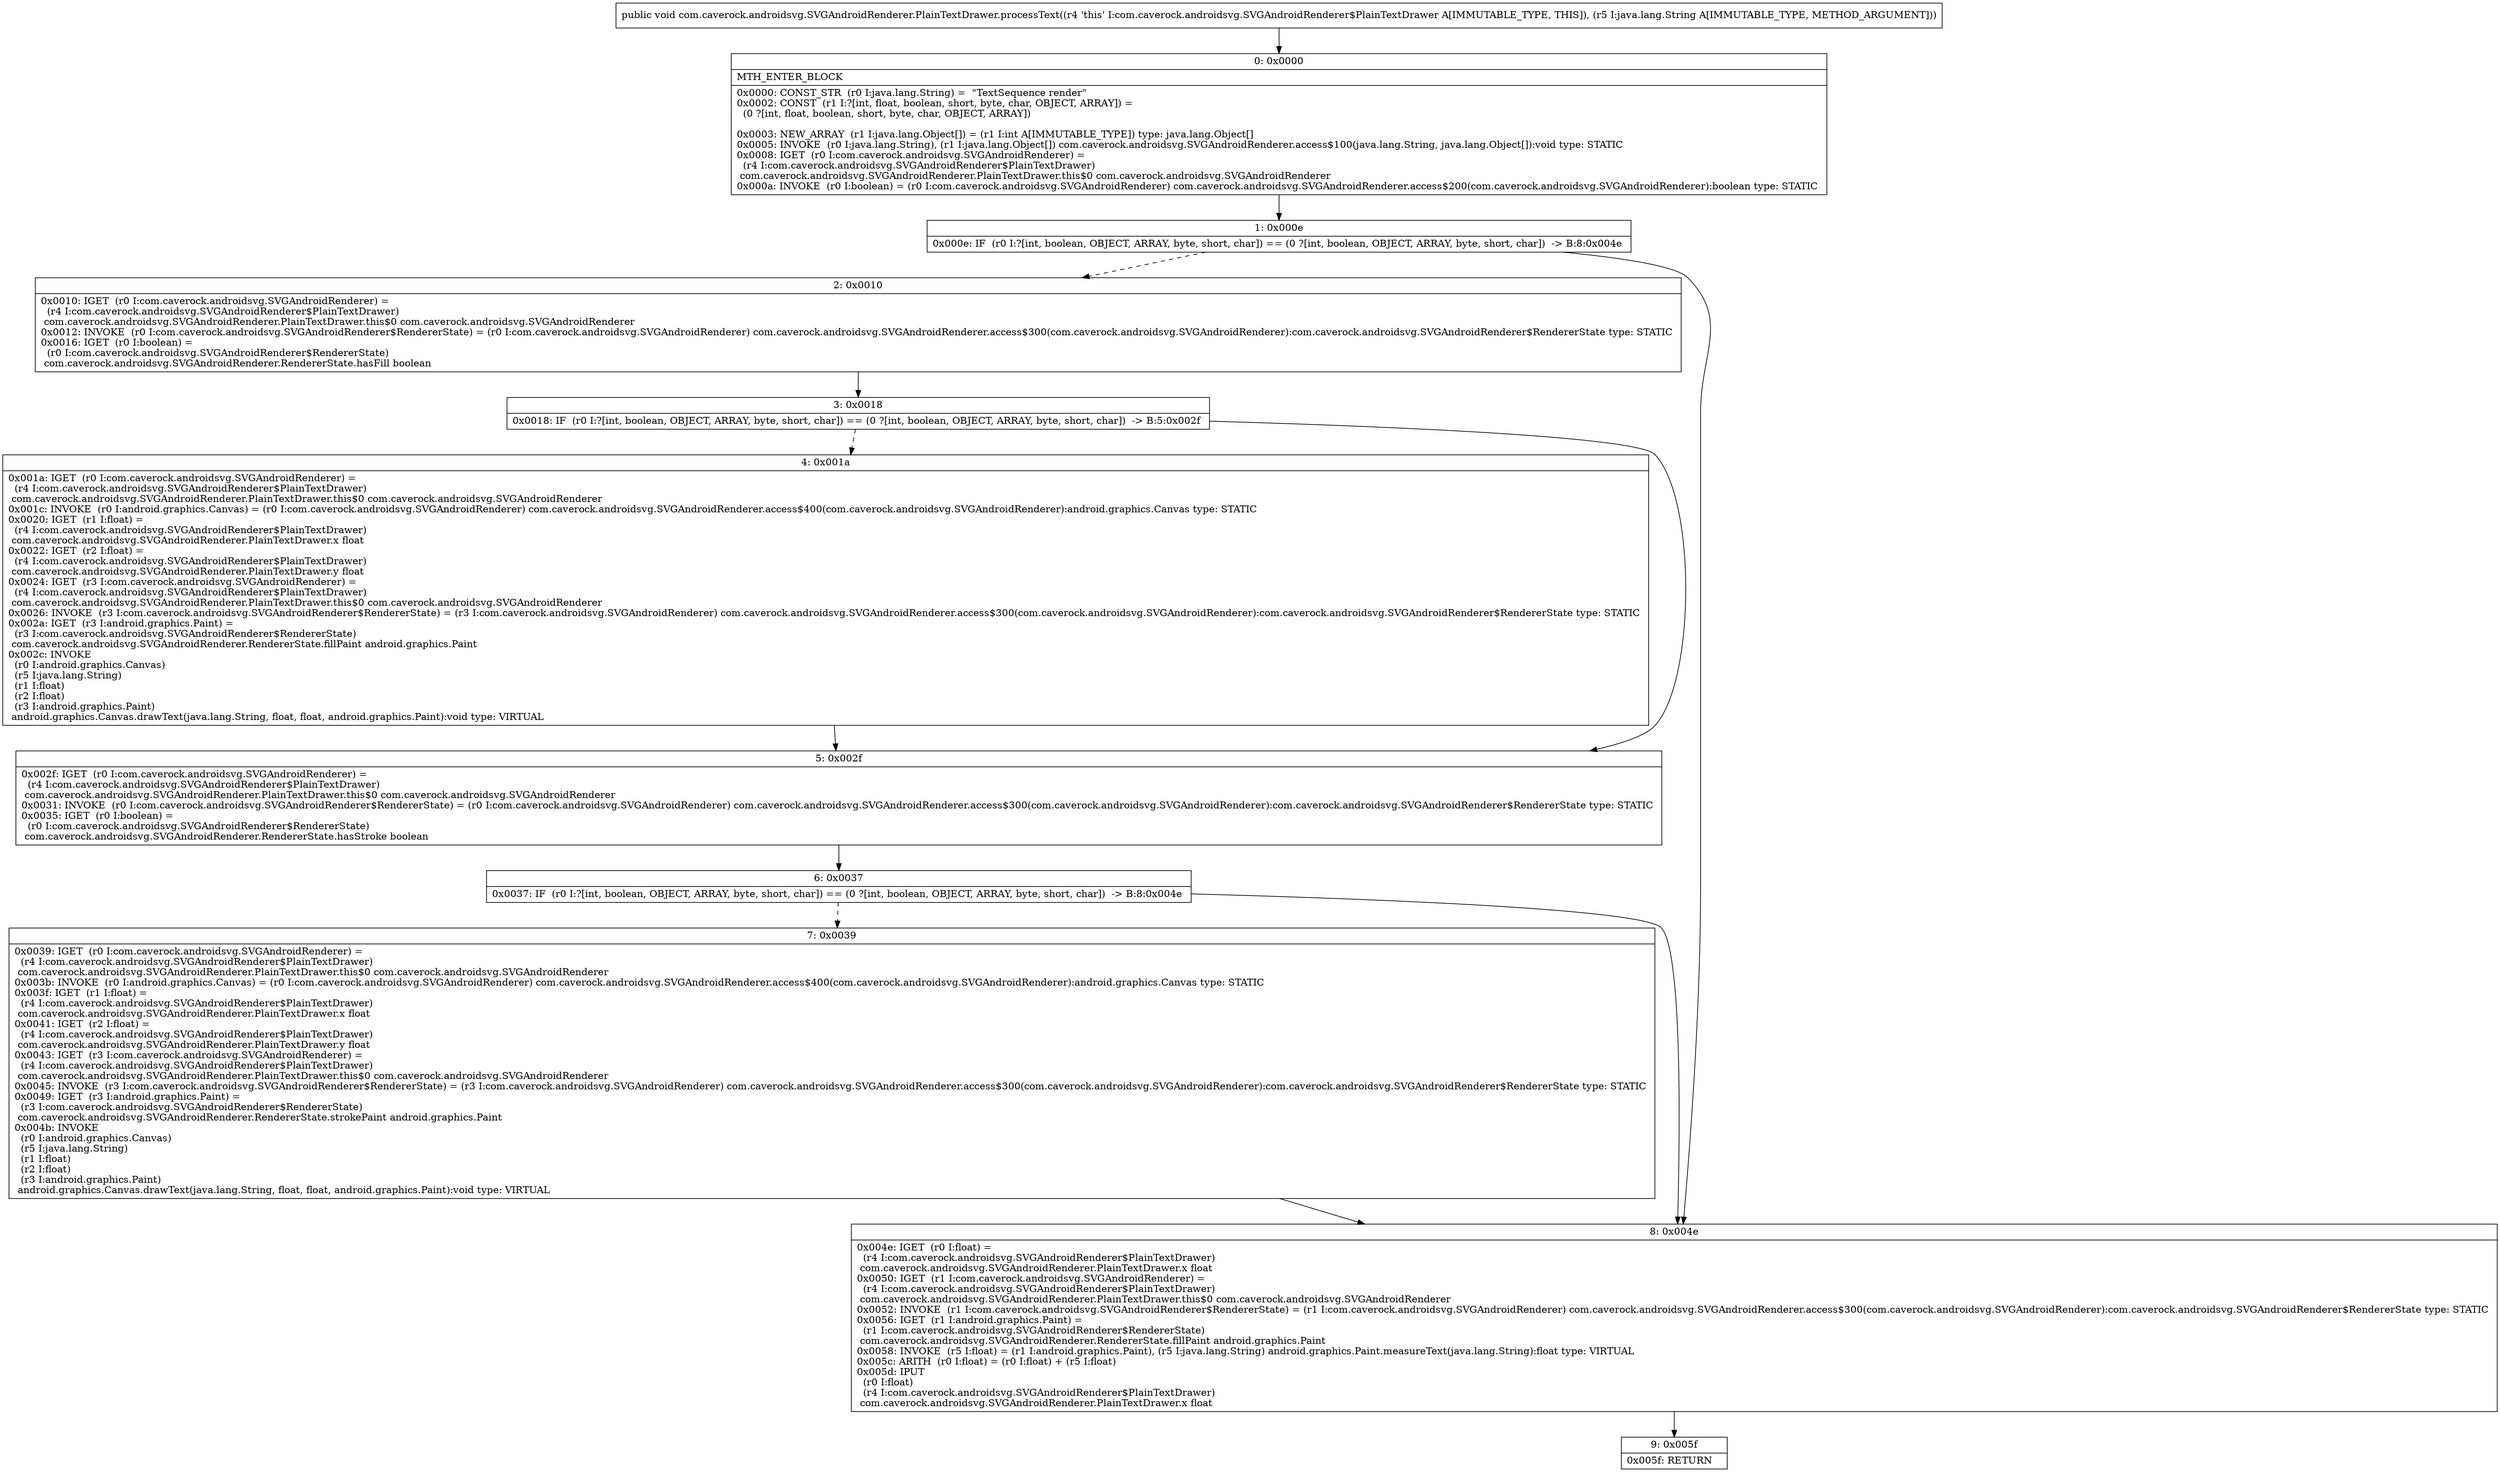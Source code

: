 digraph "CFG forcom.caverock.androidsvg.SVGAndroidRenderer.PlainTextDrawer.processText(Ljava\/lang\/String;)V" {
Node_0 [shape=record,label="{0\:\ 0x0000|MTH_ENTER_BLOCK\l|0x0000: CONST_STR  (r0 I:java.lang.String) =  \"TextSequence render\" \l0x0002: CONST  (r1 I:?[int, float, boolean, short, byte, char, OBJECT, ARRAY]) = \l  (0 ?[int, float, boolean, short, byte, char, OBJECT, ARRAY])\l \l0x0003: NEW_ARRAY  (r1 I:java.lang.Object[]) = (r1 I:int A[IMMUTABLE_TYPE]) type: java.lang.Object[] \l0x0005: INVOKE  (r0 I:java.lang.String), (r1 I:java.lang.Object[]) com.caverock.androidsvg.SVGAndroidRenderer.access$100(java.lang.String, java.lang.Object[]):void type: STATIC \l0x0008: IGET  (r0 I:com.caverock.androidsvg.SVGAndroidRenderer) = \l  (r4 I:com.caverock.androidsvg.SVGAndroidRenderer$PlainTextDrawer)\l com.caverock.androidsvg.SVGAndroidRenderer.PlainTextDrawer.this$0 com.caverock.androidsvg.SVGAndroidRenderer \l0x000a: INVOKE  (r0 I:boolean) = (r0 I:com.caverock.androidsvg.SVGAndroidRenderer) com.caverock.androidsvg.SVGAndroidRenderer.access$200(com.caverock.androidsvg.SVGAndroidRenderer):boolean type: STATIC \l}"];
Node_1 [shape=record,label="{1\:\ 0x000e|0x000e: IF  (r0 I:?[int, boolean, OBJECT, ARRAY, byte, short, char]) == (0 ?[int, boolean, OBJECT, ARRAY, byte, short, char])  \-\> B:8:0x004e \l}"];
Node_2 [shape=record,label="{2\:\ 0x0010|0x0010: IGET  (r0 I:com.caverock.androidsvg.SVGAndroidRenderer) = \l  (r4 I:com.caverock.androidsvg.SVGAndroidRenderer$PlainTextDrawer)\l com.caverock.androidsvg.SVGAndroidRenderer.PlainTextDrawer.this$0 com.caverock.androidsvg.SVGAndroidRenderer \l0x0012: INVOKE  (r0 I:com.caverock.androidsvg.SVGAndroidRenderer$RendererState) = (r0 I:com.caverock.androidsvg.SVGAndroidRenderer) com.caverock.androidsvg.SVGAndroidRenderer.access$300(com.caverock.androidsvg.SVGAndroidRenderer):com.caverock.androidsvg.SVGAndroidRenderer$RendererState type: STATIC \l0x0016: IGET  (r0 I:boolean) = \l  (r0 I:com.caverock.androidsvg.SVGAndroidRenderer$RendererState)\l com.caverock.androidsvg.SVGAndroidRenderer.RendererState.hasFill boolean \l}"];
Node_3 [shape=record,label="{3\:\ 0x0018|0x0018: IF  (r0 I:?[int, boolean, OBJECT, ARRAY, byte, short, char]) == (0 ?[int, boolean, OBJECT, ARRAY, byte, short, char])  \-\> B:5:0x002f \l}"];
Node_4 [shape=record,label="{4\:\ 0x001a|0x001a: IGET  (r0 I:com.caverock.androidsvg.SVGAndroidRenderer) = \l  (r4 I:com.caverock.androidsvg.SVGAndroidRenderer$PlainTextDrawer)\l com.caverock.androidsvg.SVGAndroidRenderer.PlainTextDrawer.this$0 com.caverock.androidsvg.SVGAndroidRenderer \l0x001c: INVOKE  (r0 I:android.graphics.Canvas) = (r0 I:com.caverock.androidsvg.SVGAndroidRenderer) com.caverock.androidsvg.SVGAndroidRenderer.access$400(com.caverock.androidsvg.SVGAndroidRenderer):android.graphics.Canvas type: STATIC \l0x0020: IGET  (r1 I:float) = \l  (r4 I:com.caverock.androidsvg.SVGAndroidRenderer$PlainTextDrawer)\l com.caverock.androidsvg.SVGAndroidRenderer.PlainTextDrawer.x float \l0x0022: IGET  (r2 I:float) = \l  (r4 I:com.caverock.androidsvg.SVGAndroidRenderer$PlainTextDrawer)\l com.caverock.androidsvg.SVGAndroidRenderer.PlainTextDrawer.y float \l0x0024: IGET  (r3 I:com.caverock.androidsvg.SVGAndroidRenderer) = \l  (r4 I:com.caverock.androidsvg.SVGAndroidRenderer$PlainTextDrawer)\l com.caverock.androidsvg.SVGAndroidRenderer.PlainTextDrawer.this$0 com.caverock.androidsvg.SVGAndroidRenderer \l0x0026: INVOKE  (r3 I:com.caverock.androidsvg.SVGAndroidRenderer$RendererState) = (r3 I:com.caverock.androidsvg.SVGAndroidRenderer) com.caverock.androidsvg.SVGAndroidRenderer.access$300(com.caverock.androidsvg.SVGAndroidRenderer):com.caverock.androidsvg.SVGAndroidRenderer$RendererState type: STATIC \l0x002a: IGET  (r3 I:android.graphics.Paint) = \l  (r3 I:com.caverock.androidsvg.SVGAndroidRenderer$RendererState)\l com.caverock.androidsvg.SVGAndroidRenderer.RendererState.fillPaint android.graphics.Paint \l0x002c: INVOKE  \l  (r0 I:android.graphics.Canvas)\l  (r5 I:java.lang.String)\l  (r1 I:float)\l  (r2 I:float)\l  (r3 I:android.graphics.Paint)\l android.graphics.Canvas.drawText(java.lang.String, float, float, android.graphics.Paint):void type: VIRTUAL \l}"];
Node_5 [shape=record,label="{5\:\ 0x002f|0x002f: IGET  (r0 I:com.caverock.androidsvg.SVGAndroidRenderer) = \l  (r4 I:com.caverock.androidsvg.SVGAndroidRenderer$PlainTextDrawer)\l com.caverock.androidsvg.SVGAndroidRenderer.PlainTextDrawer.this$0 com.caverock.androidsvg.SVGAndroidRenderer \l0x0031: INVOKE  (r0 I:com.caverock.androidsvg.SVGAndroidRenderer$RendererState) = (r0 I:com.caverock.androidsvg.SVGAndroidRenderer) com.caverock.androidsvg.SVGAndroidRenderer.access$300(com.caverock.androidsvg.SVGAndroidRenderer):com.caverock.androidsvg.SVGAndroidRenderer$RendererState type: STATIC \l0x0035: IGET  (r0 I:boolean) = \l  (r0 I:com.caverock.androidsvg.SVGAndroidRenderer$RendererState)\l com.caverock.androidsvg.SVGAndroidRenderer.RendererState.hasStroke boolean \l}"];
Node_6 [shape=record,label="{6\:\ 0x0037|0x0037: IF  (r0 I:?[int, boolean, OBJECT, ARRAY, byte, short, char]) == (0 ?[int, boolean, OBJECT, ARRAY, byte, short, char])  \-\> B:8:0x004e \l}"];
Node_7 [shape=record,label="{7\:\ 0x0039|0x0039: IGET  (r0 I:com.caverock.androidsvg.SVGAndroidRenderer) = \l  (r4 I:com.caverock.androidsvg.SVGAndroidRenderer$PlainTextDrawer)\l com.caverock.androidsvg.SVGAndroidRenderer.PlainTextDrawer.this$0 com.caverock.androidsvg.SVGAndroidRenderer \l0x003b: INVOKE  (r0 I:android.graphics.Canvas) = (r0 I:com.caverock.androidsvg.SVGAndroidRenderer) com.caverock.androidsvg.SVGAndroidRenderer.access$400(com.caverock.androidsvg.SVGAndroidRenderer):android.graphics.Canvas type: STATIC \l0x003f: IGET  (r1 I:float) = \l  (r4 I:com.caverock.androidsvg.SVGAndroidRenderer$PlainTextDrawer)\l com.caverock.androidsvg.SVGAndroidRenderer.PlainTextDrawer.x float \l0x0041: IGET  (r2 I:float) = \l  (r4 I:com.caverock.androidsvg.SVGAndroidRenderer$PlainTextDrawer)\l com.caverock.androidsvg.SVGAndroidRenderer.PlainTextDrawer.y float \l0x0043: IGET  (r3 I:com.caverock.androidsvg.SVGAndroidRenderer) = \l  (r4 I:com.caverock.androidsvg.SVGAndroidRenderer$PlainTextDrawer)\l com.caverock.androidsvg.SVGAndroidRenderer.PlainTextDrawer.this$0 com.caverock.androidsvg.SVGAndroidRenderer \l0x0045: INVOKE  (r3 I:com.caverock.androidsvg.SVGAndroidRenderer$RendererState) = (r3 I:com.caverock.androidsvg.SVGAndroidRenderer) com.caverock.androidsvg.SVGAndroidRenderer.access$300(com.caverock.androidsvg.SVGAndroidRenderer):com.caverock.androidsvg.SVGAndroidRenderer$RendererState type: STATIC \l0x0049: IGET  (r3 I:android.graphics.Paint) = \l  (r3 I:com.caverock.androidsvg.SVGAndroidRenderer$RendererState)\l com.caverock.androidsvg.SVGAndroidRenderer.RendererState.strokePaint android.graphics.Paint \l0x004b: INVOKE  \l  (r0 I:android.graphics.Canvas)\l  (r5 I:java.lang.String)\l  (r1 I:float)\l  (r2 I:float)\l  (r3 I:android.graphics.Paint)\l android.graphics.Canvas.drawText(java.lang.String, float, float, android.graphics.Paint):void type: VIRTUAL \l}"];
Node_8 [shape=record,label="{8\:\ 0x004e|0x004e: IGET  (r0 I:float) = \l  (r4 I:com.caverock.androidsvg.SVGAndroidRenderer$PlainTextDrawer)\l com.caverock.androidsvg.SVGAndroidRenderer.PlainTextDrawer.x float \l0x0050: IGET  (r1 I:com.caverock.androidsvg.SVGAndroidRenderer) = \l  (r4 I:com.caverock.androidsvg.SVGAndroidRenderer$PlainTextDrawer)\l com.caverock.androidsvg.SVGAndroidRenderer.PlainTextDrawer.this$0 com.caverock.androidsvg.SVGAndroidRenderer \l0x0052: INVOKE  (r1 I:com.caverock.androidsvg.SVGAndroidRenderer$RendererState) = (r1 I:com.caverock.androidsvg.SVGAndroidRenderer) com.caverock.androidsvg.SVGAndroidRenderer.access$300(com.caverock.androidsvg.SVGAndroidRenderer):com.caverock.androidsvg.SVGAndroidRenderer$RendererState type: STATIC \l0x0056: IGET  (r1 I:android.graphics.Paint) = \l  (r1 I:com.caverock.androidsvg.SVGAndroidRenderer$RendererState)\l com.caverock.androidsvg.SVGAndroidRenderer.RendererState.fillPaint android.graphics.Paint \l0x0058: INVOKE  (r5 I:float) = (r1 I:android.graphics.Paint), (r5 I:java.lang.String) android.graphics.Paint.measureText(java.lang.String):float type: VIRTUAL \l0x005c: ARITH  (r0 I:float) = (r0 I:float) + (r5 I:float) \l0x005d: IPUT  \l  (r0 I:float)\l  (r4 I:com.caverock.androidsvg.SVGAndroidRenderer$PlainTextDrawer)\l com.caverock.androidsvg.SVGAndroidRenderer.PlainTextDrawer.x float \l}"];
Node_9 [shape=record,label="{9\:\ 0x005f|0x005f: RETURN   \l}"];
MethodNode[shape=record,label="{public void com.caverock.androidsvg.SVGAndroidRenderer.PlainTextDrawer.processText((r4 'this' I:com.caverock.androidsvg.SVGAndroidRenderer$PlainTextDrawer A[IMMUTABLE_TYPE, THIS]), (r5 I:java.lang.String A[IMMUTABLE_TYPE, METHOD_ARGUMENT])) }"];
MethodNode -> Node_0;
Node_0 -> Node_1;
Node_1 -> Node_2[style=dashed];
Node_1 -> Node_8;
Node_2 -> Node_3;
Node_3 -> Node_4[style=dashed];
Node_3 -> Node_5;
Node_4 -> Node_5;
Node_5 -> Node_6;
Node_6 -> Node_7[style=dashed];
Node_6 -> Node_8;
Node_7 -> Node_8;
Node_8 -> Node_9;
}

